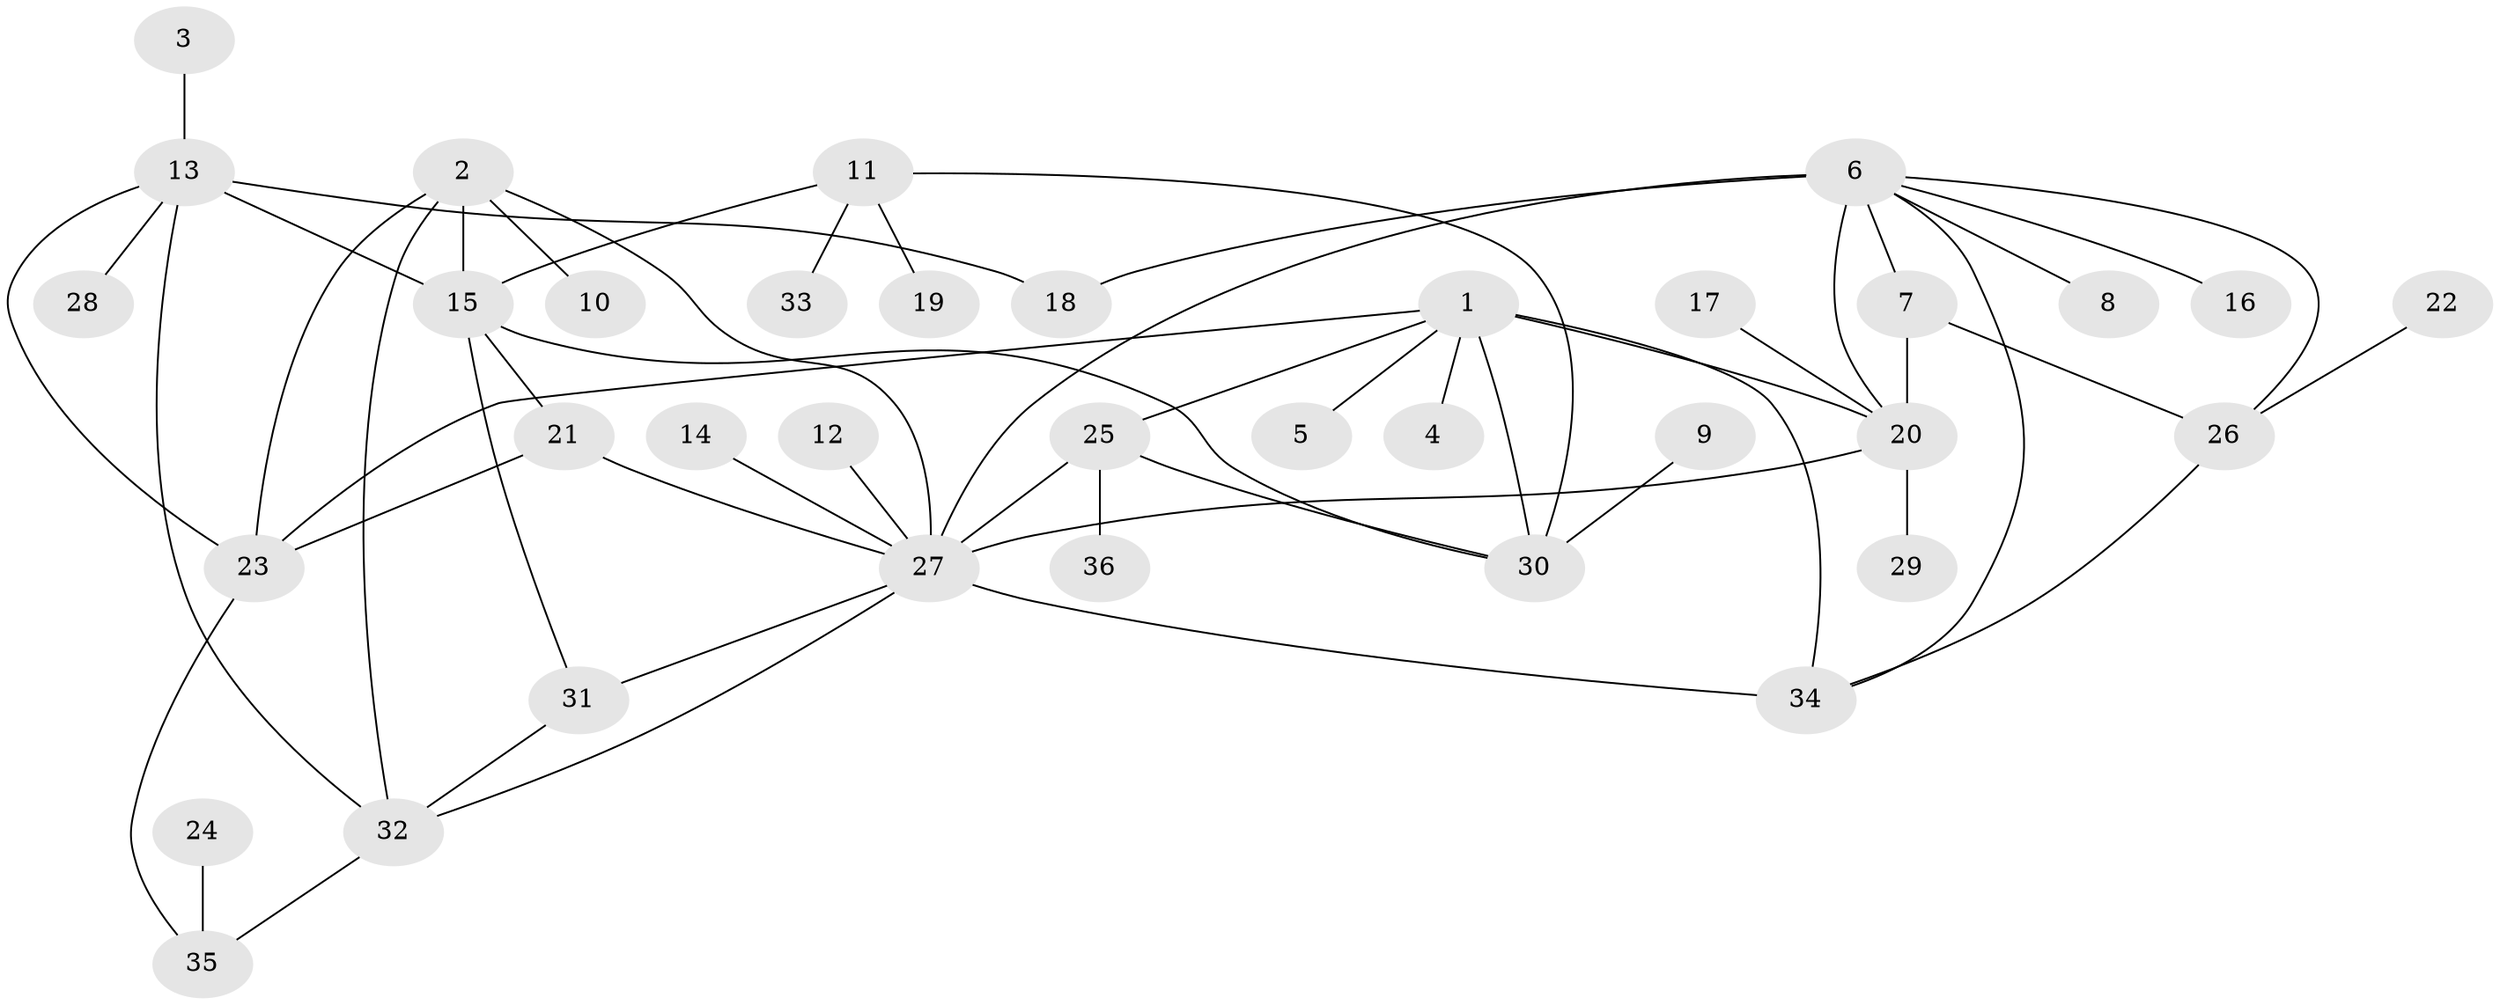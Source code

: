 // original degree distribution, {12: 0.01694915254237288, 6: 0.13559322033898305, 4: 0.06779661016949153, 8: 0.01694915254237288, 2: 0.1694915254237288, 7: 0.01694915254237288, 1: 0.4915254237288136, 5: 0.03389830508474576, 18: 0.01694915254237288, 3: 0.03389830508474576}
// Generated by graph-tools (version 1.1) at 2025/36/03/04/25 23:36:51]
// undirected, 36 vertices, 55 edges
graph export_dot {
  node [color=gray90,style=filled];
  1;
  2;
  3;
  4;
  5;
  6;
  7;
  8;
  9;
  10;
  11;
  12;
  13;
  14;
  15;
  16;
  17;
  18;
  19;
  20;
  21;
  22;
  23;
  24;
  25;
  26;
  27;
  28;
  29;
  30;
  31;
  32;
  33;
  34;
  35;
  36;
  1 -- 4 [weight=1.0];
  1 -- 5 [weight=1.0];
  1 -- 20 [weight=1.0];
  1 -- 23 [weight=1.0];
  1 -- 25 [weight=1.0];
  1 -- 30 [weight=1.0];
  1 -- 34 [weight=2.0];
  2 -- 10 [weight=1.0];
  2 -- 15 [weight=1.0];
  2 -- 23 [weight=1.0];
  2 -- 27 [weight=1.0];
  2 -- 32 [weight=1.0];
  3 -- 13 [weight=1.0];
  6 -- 7 [weight=1.0];
  6 -- 8 [weight=1.0];
  6 -- 16 [weight=1.0];
  6 -- 18 [weight=1.0];
  6 -- 20 [weight=1.0];
  6 -- 26 [weight=1.0];
  6 -- 27 [weight=3.0];
  6 -- 34 [weight=1.0];
  7 -- 20 [weight=1.0];
  7 -- 26 [weight=1.0];
  9 -- 30 [weight=1.0];
  11 -- 15 [weight=1.0];
  11 -- 19 [weight=1.0];
  11 -- 30 [weight=1.0];
  11 -- 33 [weight=1.0];
  12 -- 27 [weight=1.0];
  13 -- 15 [weight=1.0];
  13 -- 18 [weight=1.0];
  13 -- 23 [weight=1.0];
  13 -- 28 [weight=1.0];
  13 -- 32 [weight=1.0];
  14 -- 27 [weight=1.0];
  15 -- 21 [weight=1.0];
  15 -- 30 [weight=1.0];
  15 -- 31 [weight=1.0];
  17 -- 20 [weight=1.0];
  20 -- 27 [weight=1.0];
  20 -- 29 [weight=1.0];
  21 -- 23 [weight=1.0];
  21 -- 27 [weight=1.0];
  22 -- 26 [weight=1.0];
  23 -- 35 [weight=1.0];
  24 -- 35 [weight=1.0];
  25 -- 27 [weight=1.0];
  25 -- 30 [weight=1.0];
  25 -- 36 [weight=1.0];
  26 -- 34 [weight=1.0];
  27 -- 31 [weight=2.0];
  27 -- 32 [weight=1.0];
  27 -- 34 [weight=1.0];
  31 -- 32 [weight=1.0];
  32 -- 35 [weight=1.0];
}
